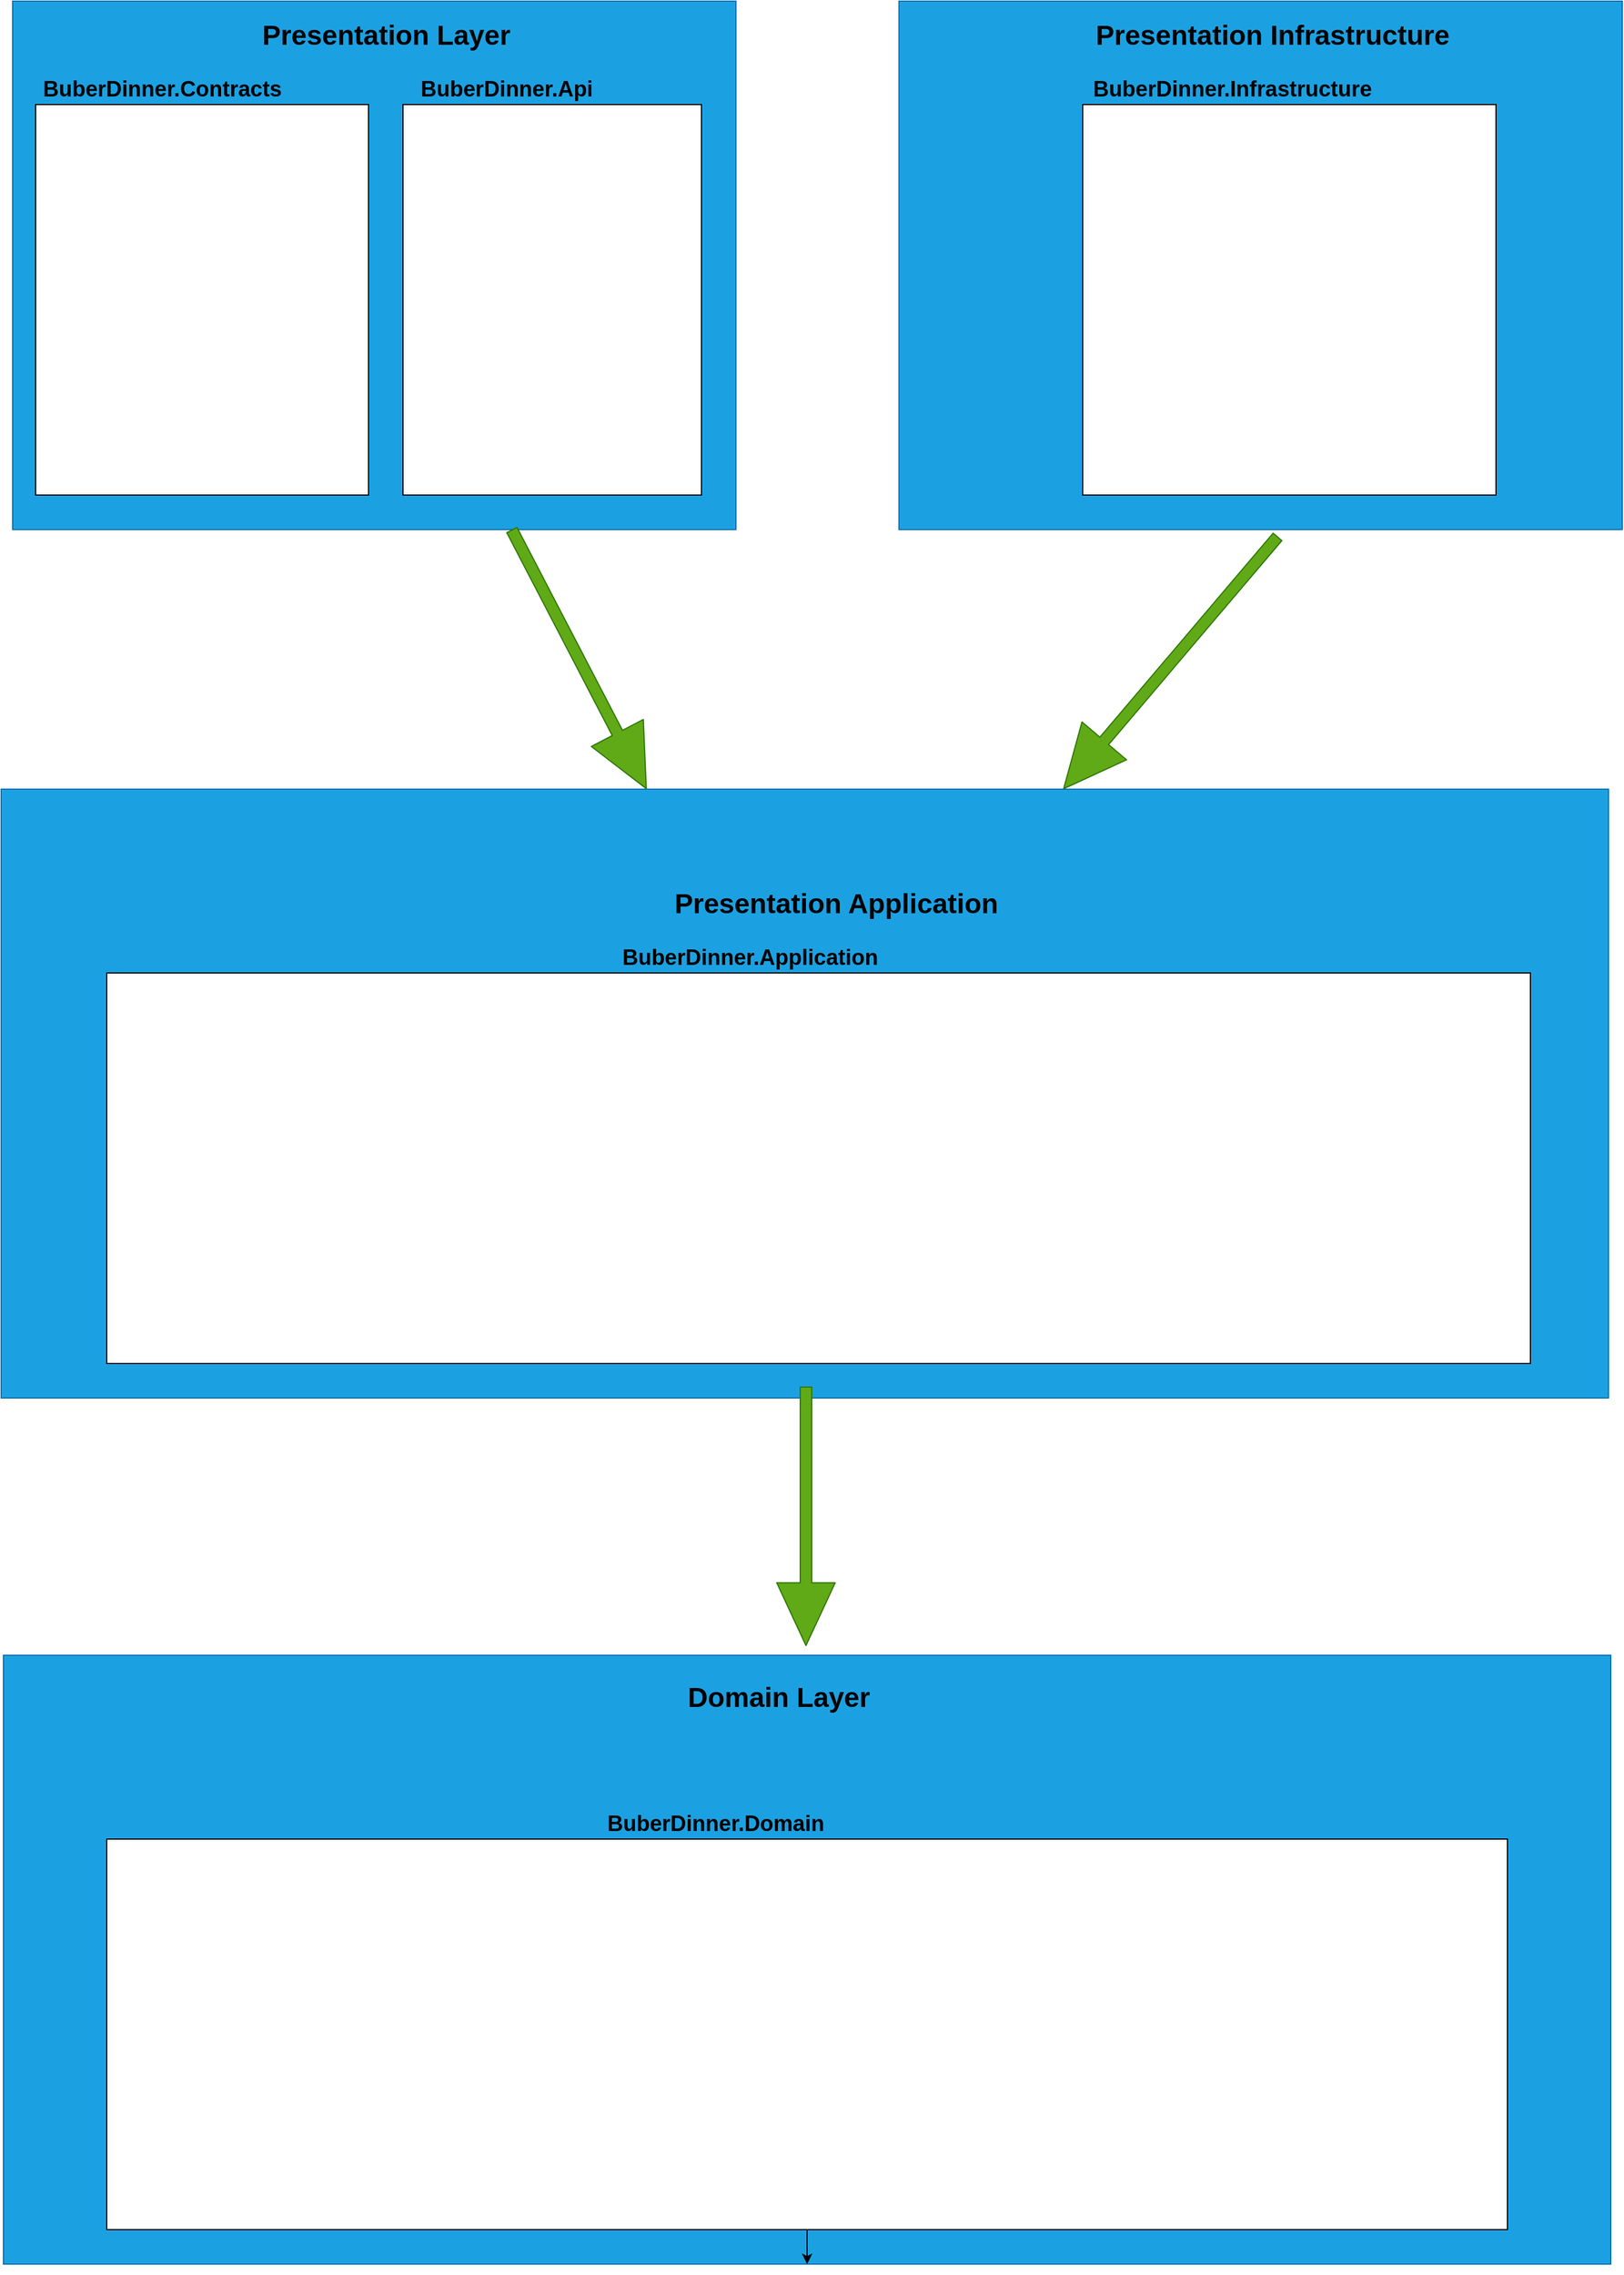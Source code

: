 <mxfile>
    <diagram id="ohVMiYcAtnASeHyUbssb" name="Page-1">
        <mxGraphModel dx="3041" dy="1674" grid="1" gridSize="10" guides="1" tooltips="1" connect="1" arrows="1" fold="1" page="1" pageScale="1" pageWidth="850" pageHeight="1100" math="0" shadow="0">
            <root>
                <mxCell id="0"/>
                <mxCell id="1" parent="0"/>
                <mxCell id="2" value="" style="rounded=0;whiteSpace=wrap;html=1;fillColor=#1ba1e2;fontColor=#ffffff;strokeColor=#006EAF;" parent="1" vertex="1">
                    <mxGeometry x="-2" y="264" width="630" height="460" as="geometry"/>
                </mxCell>
                <mxCell id="3" value="Presentation Layer" style="text;strokeColor=none;fillColor=none;html=1;fontSize=24;fontStyle=1;verticalAlign=middle;align=center;" parent="1" vertex="1">
                    <mxGeometry x="198" y="274" width="250" height="40" as="geometry"/>
                </mxCell>
                <mxCell id="6" value="" style="rounded=0;whiteSpace=wrap;html=1;" parent="1" vertex="1">
                    <mxGeometry x="18" y="354" width="290" height="340" as="geometry"/>
                </mxCell>
                <mxCell id="7" value="" style="rounded=0;whiteSpace=wrap;html=1;" parent="1" vertex="1">
                    <mxGeometry x="338" y="354" width="260" height="340" as="geometry"/>
                </mxCell>
                <mxCell id="9" value="&lt;font color=&quot;#000000&quot; style=&quot;font-size: 19px;&quot;&gt;BuberDinner.Contracts&lt;/font&gt;" style="text;strokeColor=none;fillColor=none;html=1;fontSize=24;fontStyle=1;verticalAlign=middle;align=center;" parent="1" vertex="1">
                    <mxGeometry x="-12" y="314" width="280" height="50" as="geometry"/>
                </mxCell>
                <mxCell id="11" value="&lt;font color=&quot;#000000&quot; style=&quot;font-size: 19px;&quot;&gt;BuberDinner.Api&lt;/font&gt;" style="text;strokeColor=none;fillColor=none;html=1;fontSize=24;fontStyle=1;verticalAlign=middle;align=center;" parent="1" vertex="1">
                    <mxGeometry x="338" y="314" width="180" height="50" as="geometry"/>
                </mxCell>
                <mxCell id="12" value="" style="rounded=0;whiteSpace=wrap;html=1;fillColor=#1ba1e2;fontColor=#ffffff;strokeColor=#006EAF;" vertex="1" parent="1">
                    <mxGeometry x="770" y="264" width="630" height="460" as="geometry"/>
                </mxCell>
                <mxCell id="13" value="Presentation Infrastructure" style="text;strokeColor=none;fillColor=none;html=1;fontSize=24;fontStyle=1;verticalAlign=middle;align=center;" vertex="1" parent="1">
                    <mxGeometry x="970" y="274" width="250" height="40" as="geometry"/>
                </mxCell>
                <mxCell id="15" value="" style="rounded=0;whiteSpace=wrap;html=1;" vertex="1" parent="1">
                    <mxGeometry x="930" y="354" width="360" height="340" as="geometry"/>
                </mxCell>
                <mxCell id="17" value="&lt;font color=&quot;#000000&quot; style=&quot;font-size: 19px;&quot;&gt;BuberDinner.Infrastructure&lt;/font&gt;" style="text;strokeColor=none;fillColor=none;html=1;fontSize=24;fontStyle=1;verticalAlign=middle;align=center;" vertex="1" parent="1">
                    <mxGeometry x="930" y="314" width="260" height="50" as="geometry"/>
                </mxCell>
                <mxCell id="18" value="" style="rounded=0;whiteSpace=wrap;html=1;fillColor=#1ba1e2;fontColor=#ffffff;strokeColor=#006EAF;" vertex="1" parent="1">
                    <mxGeometry x="-12" y="950" width="1400" height="530" as="geometry"/>
                </mxCell>
                <mxCell id="19" value="Presentation Application" style="text;strokeColor=none;fillColor=none;html=1;fontSize=24;fontStyle=1;verticalAlign=middle;align=center;" vertex="1" parent="1">
                    <mxGeometry x="590" y="1030" width="250" height="40" as="geometry"/>
                </mxCell>
                <mxCell id="20" value="" style="rounded=0;whiteSpace=wrap;html=1;" vertex="1" parent="1">
                    <mxGeometry x="80" y="1110" width="1240" height="340" as="geometry"/>
                </mxCell>
                <mxCell id="21" value="&lt;font color=&quot;#000000&quot; style=&quot;font-size: 19px;&quot;&gt;BuberDinner.Application&lt;/font&gt;" style="text;strokeColor=none;fillColor=none;html=1;fontSize=24;fontStyle=1;verticalAlign=middle;align=center;" vertex="1" parent="1">
                    <mxGeometry x="550" y="1070" width="180" height="50" as="geometry"/>
                </mxCell>
                <mxCell id="22" value="" style="rounded=0;whiteSpace=wrap;html=1;fillColor=#1ba1e2;fontColor=#ffffff;strokeColor=#006EAF;" vertex="1" parent="1">
                    <mxGeometry x="-10" y="1704" width="1400" height="530" as="geometry"/>
                </mxCell>
                <mxCell id="23" value="Domain Layer" style="text;strokeColor=none;fillColor=none;html=1;fontSize=24;fontStyle=1;verticalAlign=middle;align=center;" vertex="1" parent="1">
                    <mxGeometry x="540" y="1714" width="250" height="53" as="geometry"/>
                </mxCell>
                <mxCell id="26" style="edgeStyle=none;html=1;" edge="1" parent="1" source="24" target="22">
                    <mxGeometry relative="1" as="geometry"/>
                </mxCell>
                <mxCell id="24" value="" style="rounded=0;whiteSpace=wrap;html=1;" vertex="1" parent="1">
                    <mxGeometry x="80" y="1864" width="1220" height="340" as="geometry"/>
                </mxCell>
                <mxCell id="25" value="&lt;font color=&quot;#000000&quot; style=&quot;font-size: 19px;&quot;&gt;BuberDinner.Domain&lt;/font&gt;" style="text;strokeColor=none;fillColor=none;html=1;fontSize=24;fontStyle=1;verticalAlign=middle;align=center;" vertex="1" parent="1">
                    <mxGeometry x="520" y="1824" width="180" height="50" as="geometry"/>
                </mxCell>
                <mxCell id="27" value="" style="shape=flexArrow;endArrow=classic;html=1;width=10;endSize=17.883;fillColor=#60a917;strokeColor=#2D7600;endWidth=40;" edge="1" parent="1" source="2" target="18">
                    <mxGeometry width="50" height="50" relative="1" as="geometry">
                        <mxPoint x="322" y="780" as="sourcePoint"/>
                        <mxPoint x="322.17" y="960" as="targetPoint"/>
                    </mxGeometry>
                </mxCell>
                <mxCell id="28" value="" style="shape=flexArrow;endArrow=classic;html=1;width=10;endSize=17.883;fillColor=#60a917;strokeColor=#2D7600;endWidth=40;" edge="1" parent="1" target="18">
                    <mxGeometry width="50" height="50" relative="1" as="geometry">
                        <mxPoint x="1100" y="730" as="sourcePoint"/>
                        <mxPoint x="1124.27" y="960.0" as="targetPoint"/>
                    </mxGeometry>
                </mxCell>
                <mxCell id="29" value="" style="shape=flexArrow;endArrow=classic;html=1;width=10;endSize=17.883;fillColor=#60a917;strokeColor=#2D7600;endWidth=40;" edge="1" parent="1">
                    <mxGeometry width="50" height="50" relative="1" as="geometry">
                        <mxPoint x="688.996" y="1470" as="sourcePoint"/>
                        <mxPoint x="689" y="1696" as="targetPoint"/>
                    </mxGeometry>
                </mxCell>
            </root>
        </mxGraphModel>
    </diagram>
</mxfile>